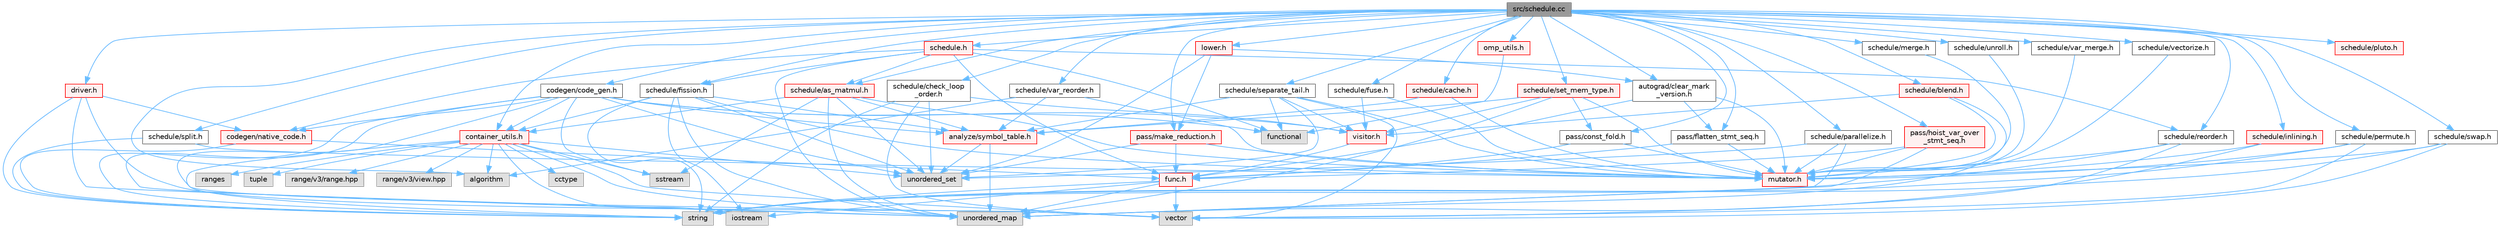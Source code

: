 digraph "src/schedule.cc"
{
 // LATEX_PDF_SIZE
  bgcolor="transparent";
  edge [fontname=Helvetica,fontsize=10,labelfontname=Helvetica,labelfontsize=10];
  node [fontname=Helvetica,fontsize=10,shape=box,height=0.2,width=0.4];
  Node1 [label="src/schedule.cc",height=0.2,width=0.4,color="gray40", fillcolor="grey60", style="filled", fontcolor="black",tooltip=" "];
  Node1 -> Node2 [color="steelblue1",style="solid"];
  Node2 [label="algorithm",height=0.2,width=0.4,color="grey60", fillcolor="#E0E0E0", style="filled",tooltip=" "];
  Node1 -> Node3 [color="steelblue1",style="solid"];
  Node3 [label="autograd/clear_mark\l_version.h",height=0.2,width=0.4,color="grey40", fillcolor="white", style="filled",URL="$clear__mark__version_8h.html",tooltip=" "];
  Node3 -> Node4 [color="steelblue1",style="solid"];
  Node4 [label="func.h",height=0.2,width=0.4,color="red", fillcolor="#FFF0F0", style="filled",URL="$func_8h.html",tooltip=" "];
  Node4 -> Node5 [color="steelblue1",style="solid"];
  Node5 [label="iostream",height=0.2,width=0.4,color="grey60", fillcolor="#E0E0E0", style="filled",tooltip=" "];
  Node4 -> Node6 [color="steelblue1",style="solid"];
  Node6 [label="string",height=0.2,width=0.4,color="grey60", fillcolor="#E0E0E0", style="filled",tooltip=" "];
  Node4 -> Node7 [color="steelblue1",style="solid"];
  Node7 [label="unordered_map",height=0.2,width=0.4,color="grey60", fillcolor="#E0E0E0", style="filled",tooltip=" "];
  Node4 -> Node9 [color="steelblue1",style="solid"];
  Node9 [label="vector",height=0.2,width=0.4,color="grey60", fillcolor="#E0E0E0", style="filled",tooltip=" "];
  Node3 -> Node54 [color="steelblue1",style="solid"];
  Node54 [label="mutator.h",height=0.2,width=0.4,color="red", fillcolor="#FFF0F0", style="filled",URL="$mutator_8h.html",tooltip=" "];
  Node3 -> Node59 [color="steelblue1",style="solid"];
  Node59 [label="pass/flatten_stmt_seq.h",height=0.2,width=0.4,color="grey40", fillcolor="white", style="filled",URL="$flatten__stmt__seq_8h.html",tooltip=" "];
  Node59 -> Node4 [color="steelblue1",style="solid"];
  Node59 -> Node54 [color="steelblue1",style="solid"];
  Node1 -> Node60 [color="steelblue1",style="solid"];
  Node60 [label="codegen/code_gen.h",height=0.2,width=0.4,color="grey40", fillcolor="white", style="filled",URL="$include_2codegen_2code__gen_8h.html",tooltip=" "];
  Node60 -> Node12 [color="steelblue1",style="solid"];
  Node12 [label="functional",height=0.2,width=0.4,color="grey60", fillcolor="#E0E0E0", style="filled",tooltip=" "];
  Node60 -> Node29 [color="steelblue1",style="solid"];
  Node29 [label="sstream",height=0.2,width=0.4,color="grey60", fillcolor="#E0E0E0", style="filled",tooltip=" "];
  Node60 -> Node6 [color="steelblue1",style="solid"];
  Node60 -> Node7 [color="steelblue1",style="solid"];
  Node60 -> Node18 [color="steelblue1",style="solid"];
  Node18 [label="unordered_set",height=0.2,width=0.4,color="grey60", fillcolor="#E0E0E0", style="filled",tooltip=" "];
  Node60 -> Node9 [color="steelblue1",style="solid"];
  Node60 -> Node61 [color="steelblue1",style="solid"];
  Node61 [label="analyze/symbol_table.h",height=0.2,width=0.4,color="red", fillcolor="#FFF0F0", style="filled",URL="$symbol__table_8h.html",tooltip=" "];
  Node61 -> Node7 [color="steelblue1",style="solid"];
  Node61 -> Node18 [color="steelblue1",style="solid"];
  Node60 -> Node63 [color="steelblue1",style="solid"];
  Node63 [label="codegen/native_code.h",height=0.2,width=0.4,color="red", fillcolor="#FFF0F0", style="filled",URL="$native__code_8h.html",tooltip=" "];
  Node63 -> Node6 [color="steelblue1",style="solid"];
  Node63 -> Node4 [color="steelblue1",style="solid"];
  Node60 -> Node33 [color="steelblue1",style="solid"];
  Node33 [label="container_utils.h",height=0.2,width=0.4,color="red", fillcolor="#FFF0F0", style="filled",URL="$container__utils_8h.html",tooltip=" "];
  Node33 -> Node2 [color="steelblue1",style="solid"];
  Node33 -> Node34 [color="steelblue1",style="solid"];
  Node34 [label="cctype",height=0.2,width=0.4,color="grey60", fillcolor="#E0E0E0", style="filled",tooltip=" "];
  Node33 -> Node5 [color="steelblue1",style="solid"];
  Node33 -> Node35 [color="steelblue1",style="solid"];
  Node35 [label="ranges",height=0.2,width=0.4,color="grey60", fillcolor="#E0E0E0", style="filled",tooltip=" "];
  Node33 -> Node29 [color="steelblue1",style="solid"];
  Node33 -> Node6 [color="steelblue1",style="solid"];
  Node33 -> Node36 [color="steelblue1",style="solid"];
  Node36 [label="tuple",height=0.2,width=0.4,color="grey60", fillcolor="#E0E0E0", style="filled",tooltip=" "];
  Node33 -> Node7 [color="steelblue1",style="solid"];
  Node33 -> Node18 [color="steelblue1",style="solid"];
  Node33 -> Node9 [color="steelblue1",style="solid"];
  Node33 -> Node37 [color="steelblue1",style="solid"];
  Node37 [label="range/v3/range.hpp",height=0.2,width=0.4,color="grey60", fillcolor="#E0E0E0", style="filled",tooltip=" "];
  Node33 -> Node38 [color="steelblue1",style="solid"];
  Node38 [label="range/v3/view.hpp",height=0.2,width=0.4,color="grey60", fillcolor="#E0E0E0", style="filled",tooltip=" "];
  Node60 -> Node64 [color="steelblue1",style="solid"];
  Node64 [label="visitor.h",height=0.2,width=0.4,color="red", fillcolor="#FFF0F0", style="filled",URL="$visitor_8h.html",tooltip=" "];
  Node64 -> Node4 [color="steelblue1",style="solid"];
  Node1 -> Node33 [color="steelblue1",style="solid"];
  Node1 -> Node65 [color="steelblue1",style="solid"];
  Node65 [label="driver.h",height=0.2,width=0.4,color="red", fillcolor="#FFF0F0", style="filled",URL="$driver_8h.html",tooltip=" "];
  Node65 -> Node6 [color="steelblue1",style="solid"];
  Node65 -> Node7 [color="steelblue1",style="solid"];
  Node65 -> Node9 [color="steelblue1",style="solid"];
  Node65 -> Node63 [color="steelblue1",style="solid"];
  Node1 -> Node67 [color="steelblue1",style="solid"];
  Node67 [label="lower.h",height=0.2,width=0.4,color="red", fillcolor="#FFF0F0", style="filled",URL="$lower_8h.html",tooltip=" "];
  Node67 -> Node18 [color="steelblue1",style="solid"];
  Node67 -> Node3 [color="steelblue1",style="solid"];
  Node67 -> Node97 [color="steelblue1",style="solid"];
  Node97 [label="pass/make_reduction.h",height=0.2,width=0.4,color="red", fillcolor="#FFF0F0", style="filled",URL="$make__reduction_8h.html",tooltip=" "];
  Node97 -> Node18 [color="steelblue1",style="solid"];
  Node97 -> Node4 [color="steelblue1",style="solid"];
  Node97 -> Node54 [color="steelblue1",style="solid"];
  Node1 -> Node139 [color="steelblue1",style="solid"];
  Node139 [label="omp_utils.h",height=0.2,width=0.4,color="red", fillcolor="#FFF0F0", style="filled",URL="$omp__utils_8h.html",tooltip=" "];
  Node139 -> Node12 [color="steelblue1",style="solid"];
  Node1 -> Node72 [color="steelblue1",style="solid"];
  Node72 [label="pass/const_fold.h",height=0.2,width=0.4,color="grey40", fillcolor="white", style="filled",URL="$const__fold_8h.html",tooltip=" "];
  Node72 -> Node4 [color="steelblue1",style="solid"];
  Node72 -> Node54 [color="steelblue1",style="solid"];
  Node1 -> Node59 [color="steelblue1",style="solid"];
  Node1 -> Node143 [color="steelblue1",style="solid"];
  Node143 [label="pass/hoist_var_over\l_stmt_seq.h",height=0.2,width=0.4,color="red", fillcolor="#FFF0F0", style="filled",URL="$hoist__var__over__stmt__seq_8h.html",tooltip=" "];
  Node143 -> Node7 [color="steelblue1",style="solid"];
  Node143 -> Node4 [color="steelblue1",style="solid"];
  Node143 -> Node54 [color="steelblue1",style="solid"];
  Node1 -> Node97 [color="steelblue1",style="solid"];
  Node1 -> Node145 [color="steelblue1",style="solid"];
  Node145 [label="schedule.h",height=0.2,width=0.4,color="red", fillcolor="#FFF0F0", style="filled",URL="$schedule_8h.html",tooltip=" "];
  Node145 -> Node12 [color="steelblue1",style="solid"];
  Node145 -> Node7 [color="steelblue1",style="solid"];
  Node145 -> Node63 [color="steelblue1",style="solid"];
  Node145 -> Node4 [color="steelblue1",style="solid"];
  Node145 -> Node155 [color="steelblue1",style="solid"];
  Node155 [label="schedule/as_matmul.h",height=0.2,width=0.4,color="red", fillcolor="#FFF0F0", style="filled",URL="$as__matmul_8h.html",tooltip=" "];
  Node155 -> Node29 [color="steelblue1",style="solid"];
  Node155 -> Node7 [color="steelblue1",style="solid"];
  Node155 -> Node18 [color="steelblue1",style="solid"];
  Node155 -> Node61 [color="steelblue1",style="solid"];
  Node155 -> Node33 [color="steelblue1",style="solid"];
  Node155 -> Node54 [color="steelblue1",style="solid"];
  Node145 -> Node156 [color="steelblue1",style="solid"];
  Node156 [label="schedule/fission.h",height=0.2,width=0.4,color="grey40", fillcolor="white", style="filled",URL="$fission_8h.html",tooltip=" "];
  Node156 -> Node5 [color="steelblue1",style="solid"];
  Node156 -> Node6 [color="steelblue1",style="solid"];
  Node156 -> Node7 [color="steelblue1",style="solid"];
  Node156 -> Node18 [color="steelblue1",style="solid"];
  Node156 -> Node61 [color="steelblue1",style="solid"];
  Node156 -> Node33 [color="steelblue1",style="solid"];
  Node156 -> Node54 [color="steelblue1",style="solid"];
  Node145 -> Node159 [color="steelblue1",style="solid"];
  Node159 [label="schedule/reorder.h",height=0.2,width=0.4,color="grey40", fillcolor="white", style="filled",URL="$reorder_8h.html",tooltip=" "];
  Node159 -> Node6 [color="steelblue1",style="solid"];
  Node159 -> Node9 [color="steelblue1",style="solid"];
  Node159 -> Node54 [color="steelblue1",style="solid"];
  Node1 -> Node155 [color="steelblue1",style="solid"];
  Node1 -> Node161 [color="steelblue1",style="solid"];
  Node161 [label="schedule/blend.h",height=0.2,width=0.4,color="red", fillcolor="#FFF0F0", style="filled",URL="$blend_8h.html",tooltip=" "];
  Node161 -> Node7 [color="steelblue1",style="solid"];
  Node161 -> Node54 [color="steelblue1",style="solid"];
  Node161 -> Node64 [color="steelblue1",style="solid"];
  Node1 -> Node162 [color="steelblue1",style="solid"];
  Node162 [label="schedule/cache.h",height=0.2,width=0.4,color="red", fillcolor="#FFF0F0", style="filled",URL="$cache_8h.html",tooltip=" "];
  Node162 -> Node61 [color="steelblue1",style="solid"];
  Node162 -> Node54 [color="steelblue1",style="solid"];
  Node1 -> Node163 [color="steelblue1",style="solid"];
  Node163 [label="schedule/check_loop\l_order.h",height=0.2,width=0.4,color="grey40", fillcolor="white", style="filled",URL="$check__loop__order_8h.html",tooltip=" "];
  Node163 -> Node6 [color="steelblue1",style="solid"];
  Node163 -> Node18 [color="steelblue1",style="solid"];
  Node163 -> Node9 [color="steelblue1",style="solid"];
  Node163 -> Node64 [color="steelblue1",style="solid"];
  Node1 -> Node156 [color="steelblue1",style="solid"];
  Node1 -> Node164 [color="steelblue1",style="solid"];
  Node164 [label="schedule/fuse.h",height=0.2,width=0.4,color="grey40", fillcolor="white", style="filled",URL="$fuse_8h.html",tooltip=" "];
  Node164 -> Node54 [color="steelblue1",style="solid"];
  Node164 -> Node64 [color="steelblue1",style="solid"];
  Node1 -> Node165 [color="steelblue1",style="solid"];
  Node165 [label="schedule/inlining.h",height=0.2,width=0.4,color="red", fillcolor="#FFF0F0", style="filled",URL="$inlining_8h.html",tooltip=" "];
  Node165 -> Node7 [color="steelblue1",style="solid"];
  Node165 -> Node54 [color="steelblue1",style="solid"];
  Node1 -> Node166 [color="steelblue1",style="solid"];
  Node166 [label="schedule/merge.h",height=0.2,width=0.4,color="grey40", fillcolor="white", style="filled",URL="$merge_8h.html",tooltip=" "];
  Node166 -> Node54 [color="steelblue1",style="solid"];
  Node1 -> Node167 [color="steelblue1",style="solid"];
  Node167 [label="schedule/parallelize.h",height=0.2,width=0.4,color="grey40", fillcolor="white", style="filled",URL="$parallelize_8h.html",tooltip=" "];
  Node167 -> Node7 [color="steelblue1",style="solid"];
  Node167 -> Node18 [color="steelblue1",style="solid"];
  Node167 -> Node54 [color="steelblue1",style="solid"];
  Node1 -> Node168 [color="steelblue1",style="solid"];
  Node168 [label="schedule/permute.h",height=0.2,width=0.4,color="grey40", fillcolor="white", style="filled",URL="$permute_8h.html",tooltip=" "];
  Node168 -> Node6 [color="steelblue1",style="solid"];
  Node168 -> Node9 [color="steelblue1",style="solid"];
  Node168 -> Node54 [color="steelblue1",style="solid"];
  Node1 -> Node169 [color="steelblue1",style="solid"];
  Node169 [label="schedule/pluto.h",height=0.2,width=0.4,color="red", fillcolor="#FFF0F0", style="filled",URL="$pluto_8h.html",tooltip=" "];
  Node1 -> Node159 [color="steelblue1",style="solid"];
  Node1 -> Node170 [color="steelblue1",style="solid"];
  Node170 [label="schedule/separate_tail.h",height=0.2,width=0.4,color="grey40", fillcolor="white", style="filled",URL="$separate__tail_8h.html",tooltip=" "];
  Node170 -> Node12 [color="steelblue1",style="solid"];
  Node170 -> Node18 [color="steelblue1",style="solid"];
  Node170 -> Node9 [color="steelblue1",style="solid"];
  Node170 -> Node61 [color="steelblue1",style="solid"];
  Node170 -> Node54 [color="steelblue1",style="solid"];
  Node170 -> Node64 [color="steelblue1",style="solid"];
  Node1 -> Node171 [color="steelblue1",style="solid"];
  Node171 [label="schedule/set_mem_type.h",height=0.2,width=0.4,color="red", fillcolor="#FFF0F0", style="filled",URL="$set__mem__type_8h.html",tooltip=" "];
  Node171 -> Node7 [color="steelblue1",style="solid"];
  Node171 -> Node61 [color="steelblue1",style="solid"];
  Node171 -> Node54 [color="steelblue1",style="solid"];
  Node171 -> Node72 [color="steelblue1",style="solid"];
  Node171 -> Node64 [color="steelblue1",style="solid"];
  Node1 -> Node172 [color="steelblue1",style="solid"];
  Node172 [label="schedule/split.h",height=0.2,width=0.4,color="grey40", fillcolor="white", style="filled",URL="$split_8h.html",tooltip=" "];
  Node172 -> Node6 [color="steelblue1",style="solid"];
  Node172 -> Node54 [color="steelblue1",style="solid"];
  Node1 -> Node173 [color="steelblue1",style="solid"];
  Node173 [label="schedule/swap.h",height=0.2,width=0.4,color="grey40", fillcolor="white", style="filled",URL="$swap_8h.html",tooltip=" "];
  Node173 -> Node6 [color="steelblue1",style="solid"];
  Node173 -> Node9 [color="steelblue1",style="solid"];
  Node173 -> Node54 [color="steelblue1",style="solid"];
  Node1 -> Node174 [color="steelblue1",style="solid"];
  Node174 [label="schedule/unroll.h",height=0.2,width=0.4,color="grey40", fillcolor="white", style="filled",URL="$unroll_8h.html",tooltip=" "];
  Node174 -> Node54 [color="steelblue1",style="solid"];
  Node1 -> Node175 [color="steelblue1",style="solid"];
  Node175 [label="schedule/var_merge.h",height=0.2,width=0.4,color="grey40", fillcolor="white", style="filled",URL="$var__merge_8h.html",tooltip=" "];
  Node175 -> Node54 [color="steelblue1",style="solid"];
  Node1 -> Node176 [color="steelblue1",style="solid"];
  Node176 [label="schedule/var_reorder.h",height=0.2,width=0.4,color="grey40", fillcolor="white", style="filled",URL="$var__reorder_8h.html",tooltip=" "];
  Node176 -> Node2 [color="steelblue1",style="solid"];
  Node176 -> Node61 [color="steelblue1",style="solid"];
  Node176 -> Node54 [color="steelblue1",style="solid"];
  Node1 -> Node177 [color="steelblue1",style="solid"];
  Node177 [label="schedule/vectorize.h",height=0.2,width=0.4,color="grey40", fillcolor="white", style="filled",URL="$vectorize_8h.html",tooltip=" "];
  Node177 -> Node54 [color="steelblue1",style="solid"];
}

